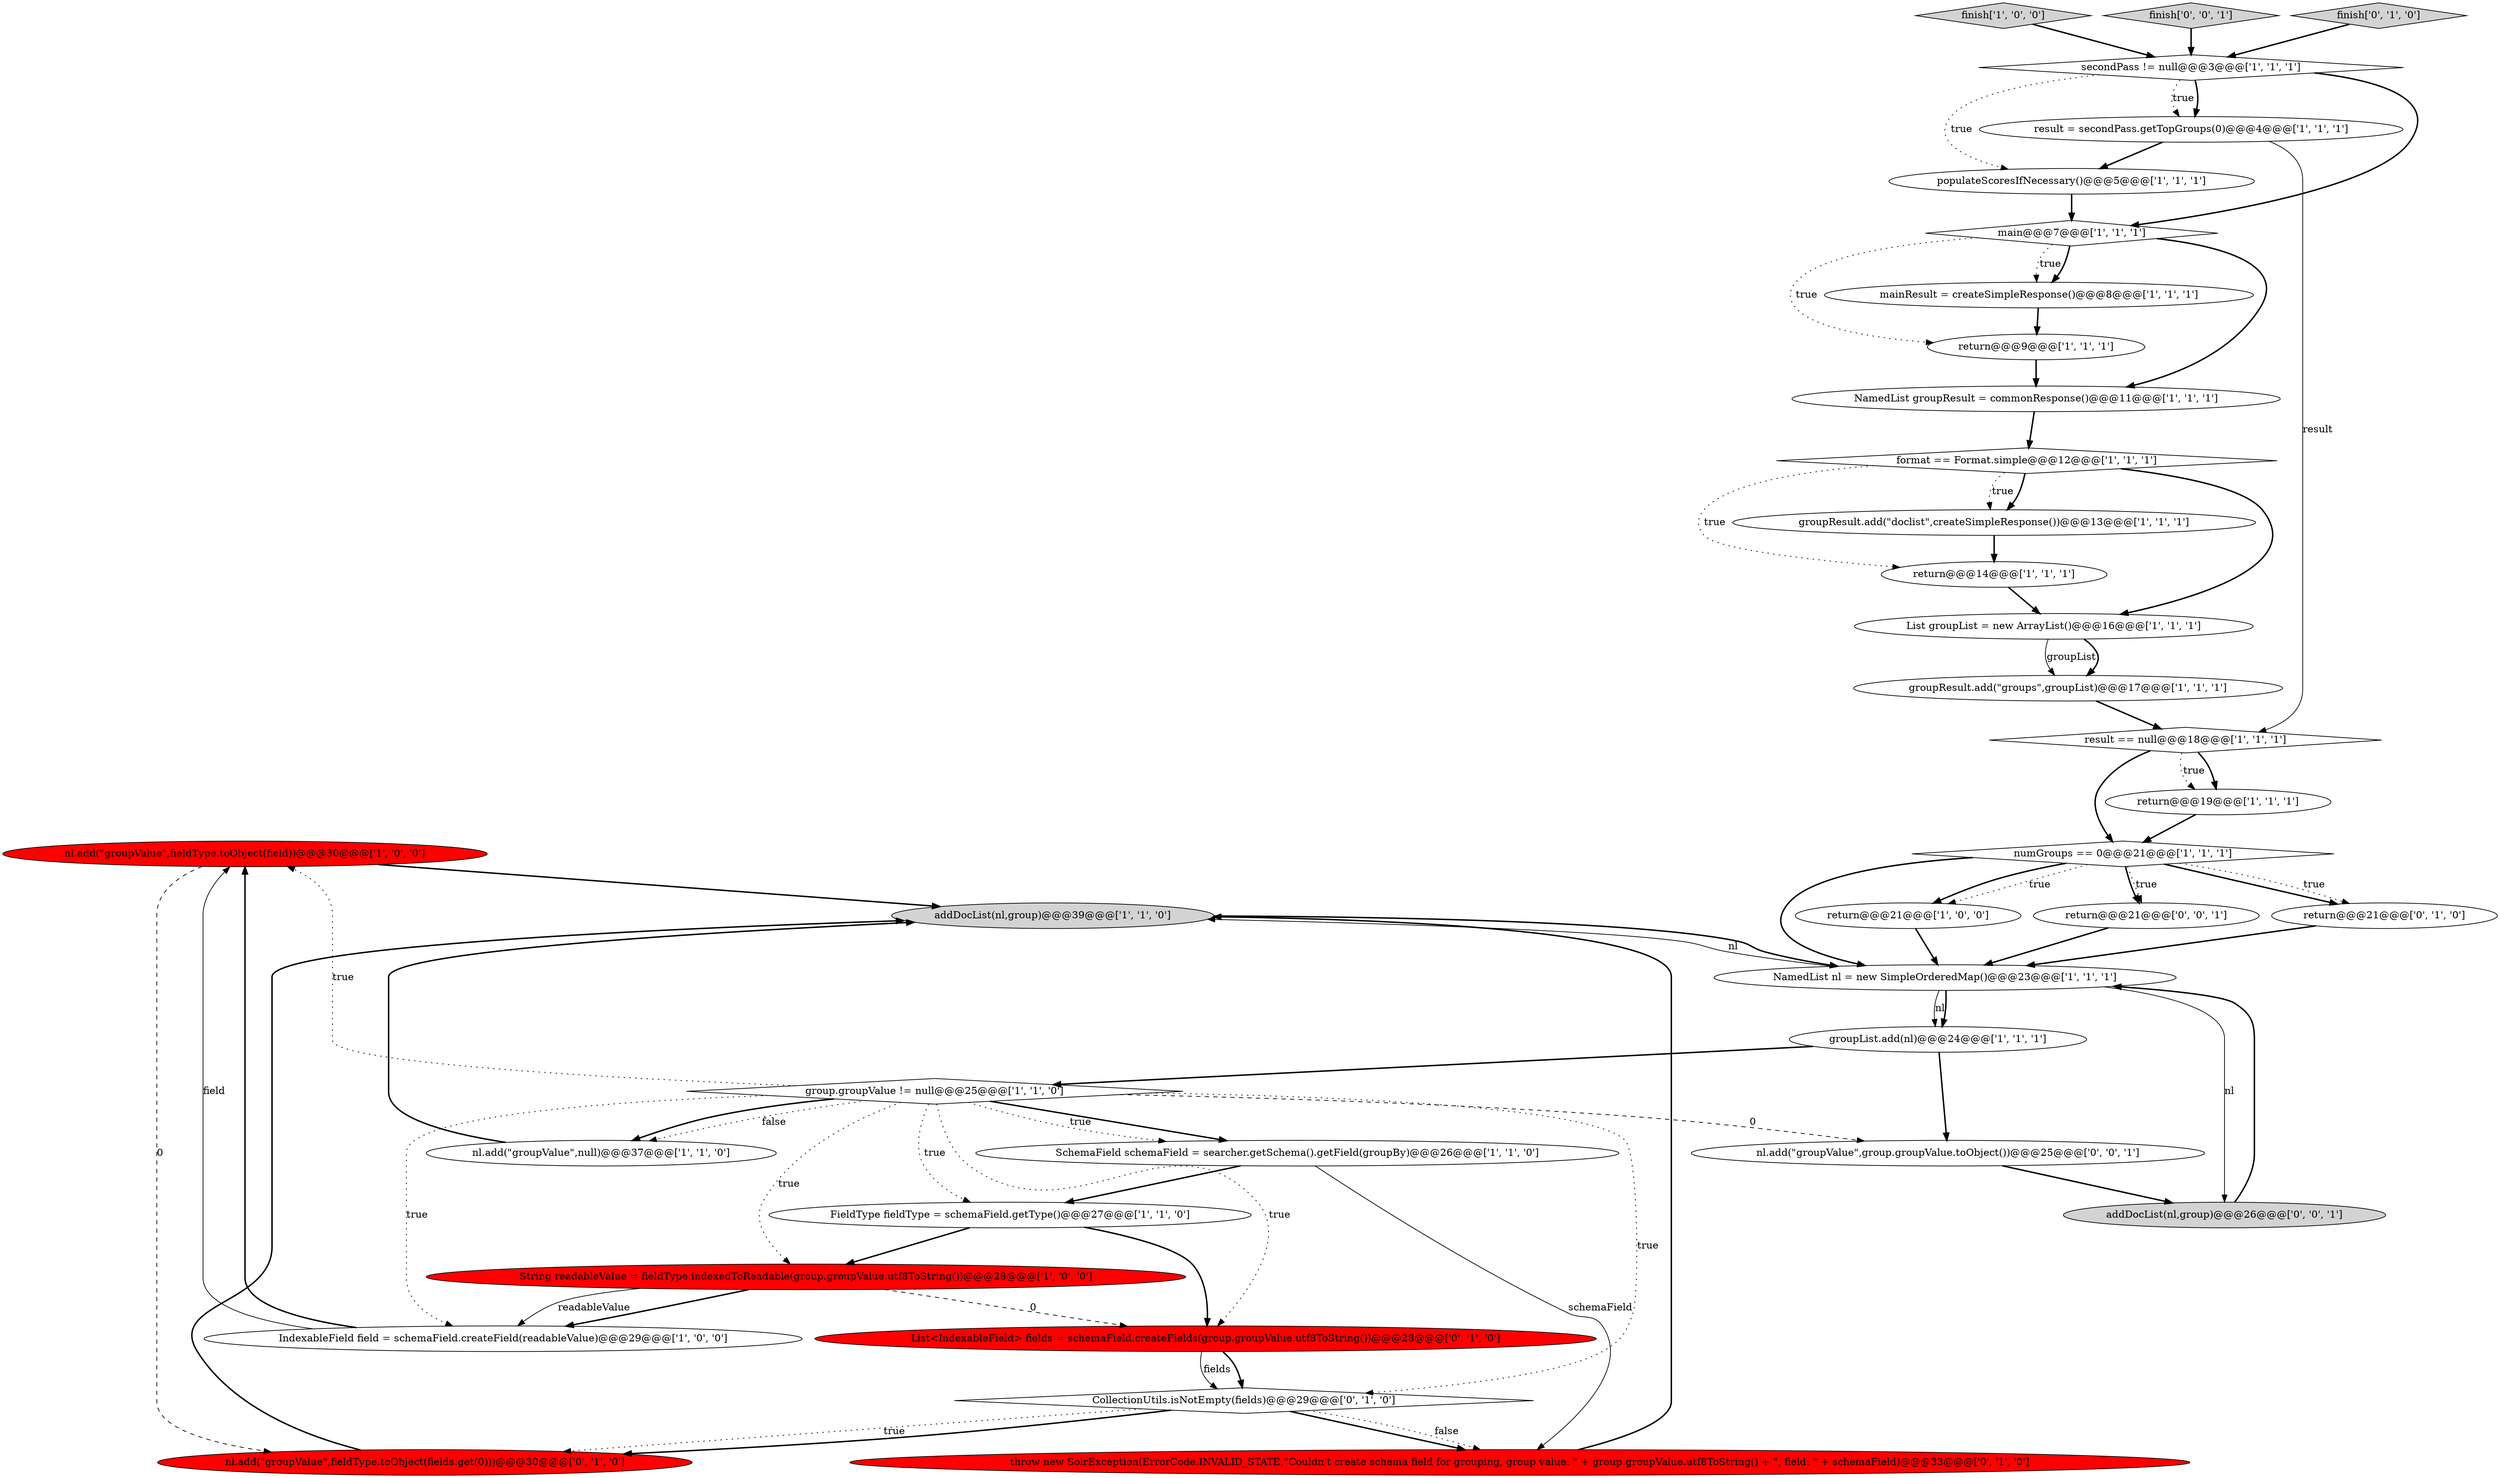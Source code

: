 digraph {
6 [style = filled, label = "nl.add(\"groupValue\",fieldType.toObject(field))@@@30@@@['1', '0', '0']", fillcolor = red, shape = ellipse image = "AAA1AAABBB1BBB"];
15 [style = filled, label = "SchemaField schemaField = searcher.getSchema().getField(groupBy)@@@26@@@['1', '1', '0']", fillcolor = white, shape = ellipse image = "AAA0AAABBB1BBB"];
2 [style = filled, label = "return@@@21@@@['1', '0', '0']", fillcolor = white, shape = ellipse image = "AAA0AAABBB1BBB"];
34 [style = filled, label = "nl.add(\"groupValue\",group.groupValue.toObject())@@@25@@@['0', '0', '1']", fillcolor = white, shape = ellipse image = "AAA0AAABBB3BBB"];
27 [style = filled, label = "List<IndexableField> fields = schemaField.createFields(group.groupValue.utf8ToString())@@@28@@@['0', '1', '0']", fillcolor = red, shape = ellipse image = "AAA1AAABBB2BBB"];
4 [style = filled, label = "addDocList(nl,group)@@@39@@@['1', '1', '0']", fillcolor = lightgray, shape = ellipse image = "AAA0AAABBB1BBB"];
31 [style = filled, label = "return@@@21@@@['0', '1', '0']", fillcolor = white, shape = ellipse image = "AAA0AAABBB2BBB"];
22 [style = filled, label = "groupList.add(nl)@@@24@@@['1', '1', '1']", fillcolor = white, shape = ellipse image = "AAA0AAABBB1BBB"];
19 [style = filled, label = "populateScoresIfNecessary()@@@5@@@['1', '1', '1']", fillcolor = white, shape = ellipse image = "AAA0AAABBB1BBB"];
12 [style = filled, label = "secondPass != null@@@3@@@['1', '1', '1']", fillcolor = white, shape = diamond image = "AAA0AAABBB1BBB"];
21 [style = filled, label = "finish['1', '0', '0']", fillcolor = lightgray, shape = diamond image = "AAA0AAABBB1BBB"];
1 [style = filled, label = "main@@@7@@@['1', '1', '1']", fillcolor = white, shape = diamond image = "AAA0AAABBB1BBB"];
36 [style = filled, label = "finish['0', '0', '1']", fillcolor = lightgray, shape = diamond image = "AAA0AAABBB3BBB"];
26 [style = filled, label = "groupResult.add(\"groups\",groupList)@@@17@@@['1', '1', '1']", fillcolor = white, shape = ellipse image = "AAA0AAABBB1BBB"];
9 [style = filled, label = "return@@@9@@@['1', '1', '1']", fillcolor = white, shape = ellipse image = "AAA0AAABBB1BBB"];
8 [style = filled, label = "IndexableField field = schemaField.createField(readableValue)@@@29@@@['1', '0', '0']", fillcolor = white, shape = ellipse image = "AAA0AAABBB1BBB"];
11 [style = filled, label = "numGroups == 0@@@21@@@['1', '1', '1']", fillcolor = white, shape = diamond image = "AAA0AAABBB1BBB"];
25 [style = filled, label = "nl.add(\"groupValue\",null)@@@37@@@['1', '1', '0']", fillcolor = white, shape = ellipse image = "AAA0AAABBB1BBB"];
17 [style = filled, label = "groupResult.add(\"doclist\",createSimpleResponse())@@@13@@@['1', '1', '1']", fillcolor = white, shape = ellipse image = "AAA0AAABBB1BBB"];
10 [style = filled, label = "List groupList = new ArrayList()@@@16@@@['1', '1', '1']", fillcolor = white, shape = ellipse image = "AAA0AAABBB1BBB"];
3 [style = filled, label = "group.groupValue != null@@@25@@@['1', '1', '0']", fillcolor = white, shape = diamond image = "AAA0AAABBB1BBB"];
16 [style = filled, label = "return@@@19@@@['1', '1', '1']", fillcolor = white, shape = ellipse image = "AAA0AAABBB1BBB"];
7 [style = filled, label = "format == Format.simple@@@12@@@['1', '1', '1']", fillcolor = white, shape = diamond image = "AAA0AAABBB1BBB"];
20 [style = filled, label = "FieldType fieldType = schemaField.getType()@@@27@@@['1', '1', '0']", fillcolor = white, shape = ellipse image = "AAA0AAABBB1BBB"];
24 [style = filled, label = "return@@@14@@@['1', '1', '1']", fillcolor = white, shape = ellipse image = "AAA0AAABBB1BBB"];
0 [style = filled, label = "result == null@@@18@@@['1', '1', '1']", fillcolor = white, shape = diamond image = "AAA0AAABBB1BBB"];
29 [style = filled, label = "finish['0', '1', '0']", fillcolor = lightgray, shape = diamond image = "AAA0AAABBB2BBB"];
33 [style = filled, label = "return@@@21@@@['0', '0', '1']", fillcolor = white, shape = ellipse image = "AAA0AAABBB3BBB"];
35 [style = filled, label = "addDocList(nl,group)@@@26@@@['0', '0', '1']", fillcolor = lightgray, shape = ellipse image = "AAA0AAABBB3BBB"];
13 [style = filled, label = "result = secondPass.getTopGroups(0)@@@4@@@['1', '1', '1']", fillcolor = white, shape = ellipse image = "AAA0AAABBB1BBB"];
23 [style = filled, label = "NamedList groupResult = commonResponse()@@@11@@@['1', '1', '1']", fillcolor = white, shape = ellipse image = "AAA0AAABBB1BBB"];
5 [style = filled, label = "String readableValue = fieldType.indexedToReadable(group.groupValue.utf8ToString())@@@28@@@['1', '0', '0']", fillcolor = red, shape = ellipse image = "AAA1AAABBB1BBB"];
28 [style = filled, label = "nl.add(\"groupValue\",fieldType.toObject(fields.get(0)))@@@30@@@['0', '1', '0']", fillcolor = red, shape = ellipse image = "AAA1AAABBB2BBB"];
32 [style = filled, label = "CollectionUtils.isNotEmpty(fields)@@@29@@@['0', '1', '0']", fillcolor = white, shape = diamond image = "AAA0AAABBB2BBB"];
30 [style = filled, label = "throw new SolrException(ErrorCode.INVALID_STATE,\"Couldn't create schema field for grouping, group value: \" + group.groupValue.utf8ToString() + \", field: \" + schemaField)@@@33@@@['0', '1', '0']", fillcolor = red, shape = ellipse image = "AAA1AAABBB2BBB"];
18 [style = filled, label = "NamedList nl = new SimpleOrderedMap()@@@23@@@['1', '1', '1']", fillcolor = white, shape = ellipse image = "AAA0AAABBB1BBB"];
14 [style = filled, label = "mainResult = createSimpleResponse()@@@8@@@['1', '1', '1']", fillcolor = white, shape = ellipse image = "AAA0AAABBB1BBB"];
24->10 [style = bold, label=""];
11->33 [style = dotted, label="true"];
5->8 [style = bold, label=""];
0->16 [style = bold, label=""];
32->28 [style = dotted, label="true"];
27->32 [style = bold, label=""];
3->32 [style = dotted, label="true"];
7->17 [style = bold, label=""];
16->11 [style = bold, label=""];
35->18 [style = bold, label=""];
18->35 [style = solid, label="nl"];
18->4 [style = solid, label="nl"];
7->10 [style = bold, label=""];
15->30 [style = solid, label="schemaField"];
3->25 [style = bold, label=""];
5->8 [style = solid, label="readableValue"];
10->26 [style = solid, label="groupList"];
5->27 [style = dashed, label="0"];
25->4 [style = bold, label=""];
0->11 [style = bold, label=""];
2->18 [style = bold, label=""];
31->18 [style = bold, label=""];
10->26 [style = bold, label=""];
3->15 [style = bold, label=""];
8->6 [style = bold, label=""];
4->18 [style = bold, label=""];
1->14 [style = dotted, label="true"];
11->31 [style = bold, label=""];
36->12 [style = bold, label=""];
3->6 [style = dotted, label="true"];
32->30 [style = bold, label=""];
12->1 [style = bold, label=""];
7->24 [style = dotted, label="true"];
11->2 [style = bold, label=""];
11->18 [style = bold, label=""];
1->23 [style = bold, label=""];
20->5 [style = bold, label=""];
20->27 [style = bold, label=""];
21->12 [style = bold, label=""];
18->22 [style = solid, label="nl"];
3->27 [style = dotted, label="true"];
9->23 [style = bold, label=""];
22->3 [style = bold, label=""];
12->13 [style = bold, label=""];
6->4 [style = bold, label=""];
19->1 [style = bold, label=""];
26->0 [style = bold, label=""];
13->19 [style = bold, label=""];
12->13 [style = dotted, label="true"];
11->2 [style = dotted, label="true"];
3->5 [style = dotted, label="true"];
11->31 [style = dotted, label="true"];
32->30 [style = dotted, label="false"];
17->24 [style = bold, label=""];
18->22 [style = bold, label=""];
29->12 [style = bold, label=""];
33->18 [style = bold, label=""];
12->19 [style = dotted, label="true"];
3->34 [style = dashed, label="0"];
30->4 [style = bold, label=""];
15->20 [style = bold, label=""];
13->0 [style = solid, label="result"];
1->9 [style = dotted, label="true"];
3->15 [style = dotted, label="true"];
22->34 [style = bold, label=""];
11->33 [style = bold, label=""];
6->28 [style = dashed, label="0"];
14->9 [style = bold, label=""];
1->14 [style = bold, label=""];
23->7 [style = bold, label=""];
0->16 [style = dotted, label="true"];
34->35 [style = bold, label=""];
27->32 [style = solid, label="fields"];
7->17 [style = dotted, label="true"];
3->8 [style = dotted, label="true"];
8->6 [style = solid, label="field"];
32->28 [style = bold, label=""];
3->25 [style = dotted, label="false"];
28->4 [style = bold, label=""];
3->20 [style = dotted, label="true"];
}
